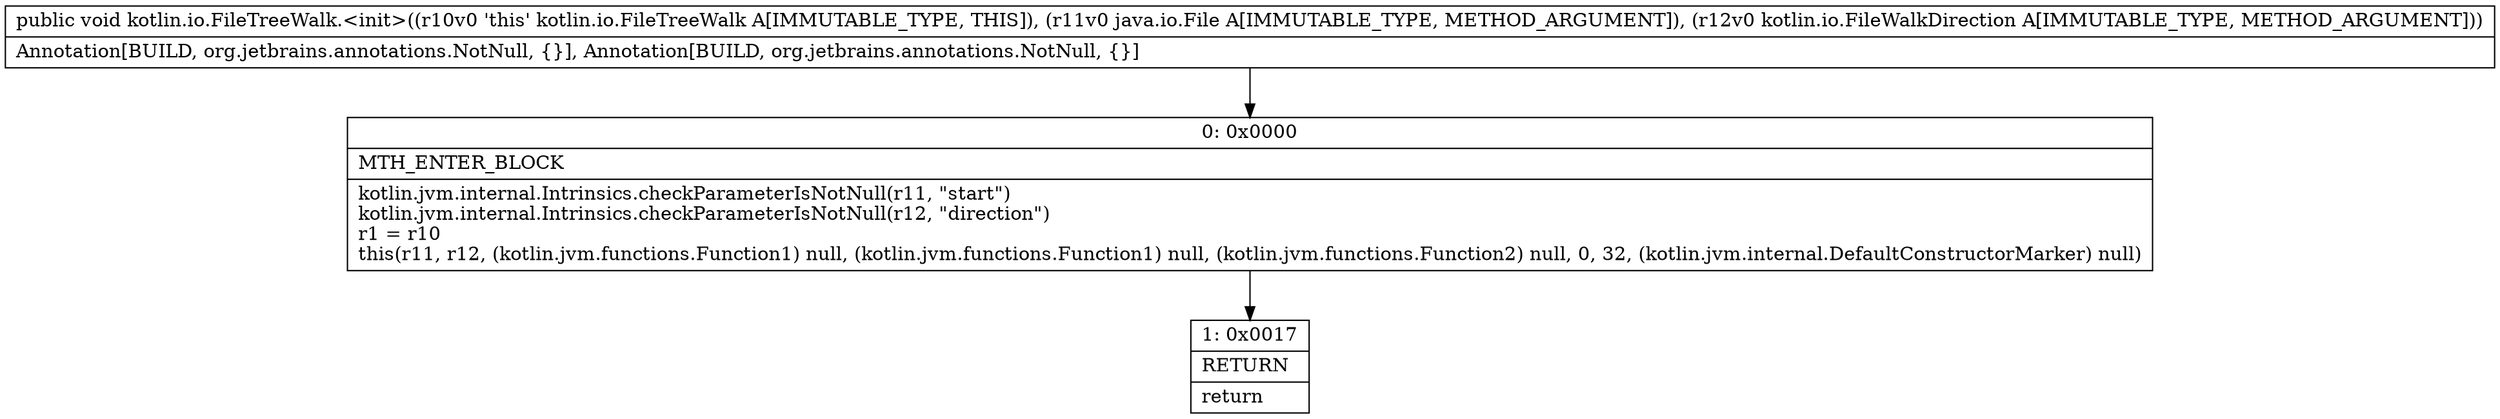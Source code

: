 digraph "CFG forkotlin.io.FileTreeWalk.\<init\>(Ljava\/io\/File;Lkotlin\/io\/FileWalkDirection;)V" {
Node_0 [shape=record,label="{0\:\ 0x0000|MTH_ENTER_BLOCK\l|kotlin.jvm.internal.Intrinsics.checkParameterIsNotNull(r11, \"start\")\lkotlin.jvm.internal.Intrinsics.checkParameterIsNotNull(r12, \"direction\")\lr1 = r10\lthis(r11, r12, (kotlin.jvm.functions.Function1) null, (kotlin.jvm.functions.Function1) null, (kotlin.jvm.functions.Function2) null, 0, 32, (kotlin.jvm.internal.DefaultConstructorMarker) null)\l}"];
Node_1 [shape=record,label="{1\:\ 0x0017|RETURN\l|return\l}"];
MethodNode[shape=record,label="{public void kotlin.io.FileTreeWalk.\<init\>((r10v0 'this' kotlin.io.FileTreeWalk A[IMMUTABLE_TYPE, THIS]), (r11v0 java.io.File A[IMMUTABLE_TYPE, METHOD_ARGUMENT]), (r12v0 kotlin.io.FileWalkDirection A[IMMUTABLE_TYPE, METHOD_ARGUMENT]))  | Annotation[BUILD, org.jetbrains.annotations.NotNull, \{\}], Annotation[BUILD, org.jetbrains.annotations.NotNull, \{\}]\l}"];
MethodNode -> Node_0;
Node_0 -> Node_1;
}

